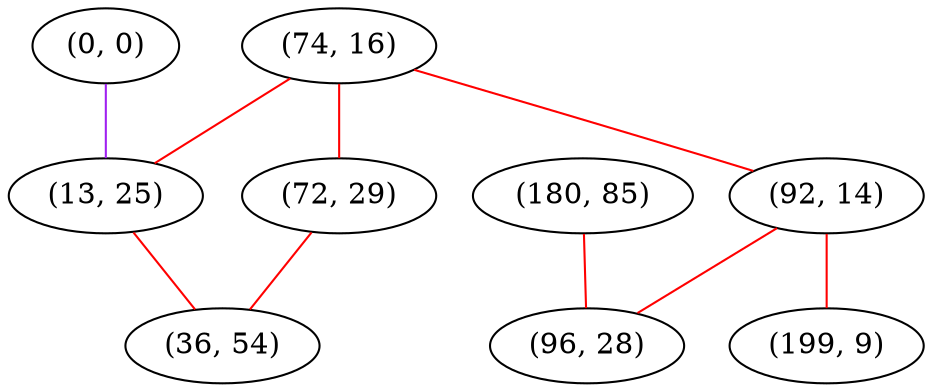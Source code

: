 graph "" {
"(0, 0)";
"(180, 85)";
"(74, 16)";
"(72, 29)";
"(92, 14)";
"(13, 25)";
"(36, 54)";
"(96, 28)";
"(199, 9)";
"(0, 0)" -- "(13, 25)"  [color=purple, key=0, weight=4];
"(180, 85)" -- "(96, 28)"  [color=red, key=0, weight=1];
"(74, 16)" -- "(13, 25)"  [color=red, key=0, weight=1];
"(74, 16)" -- "(72, 29)"  [color=red, key=0, weight=1];
"(74, 16)" -- "(92, 14)"  [color=red, key=0, weight=1];
"(72, 29)" -- "(36, 54)"  [color=red, key=0, weight=1];
"(92, 14)" -- "(199, 9)"  [color=red, key=0, weight=1];
"(92, 14)" -- "(96, 28)"  [color=red, key=0, weight=1];
"(13, 25)" -- "(36, 54)"  [color=red, key=0, weight=1];
}
